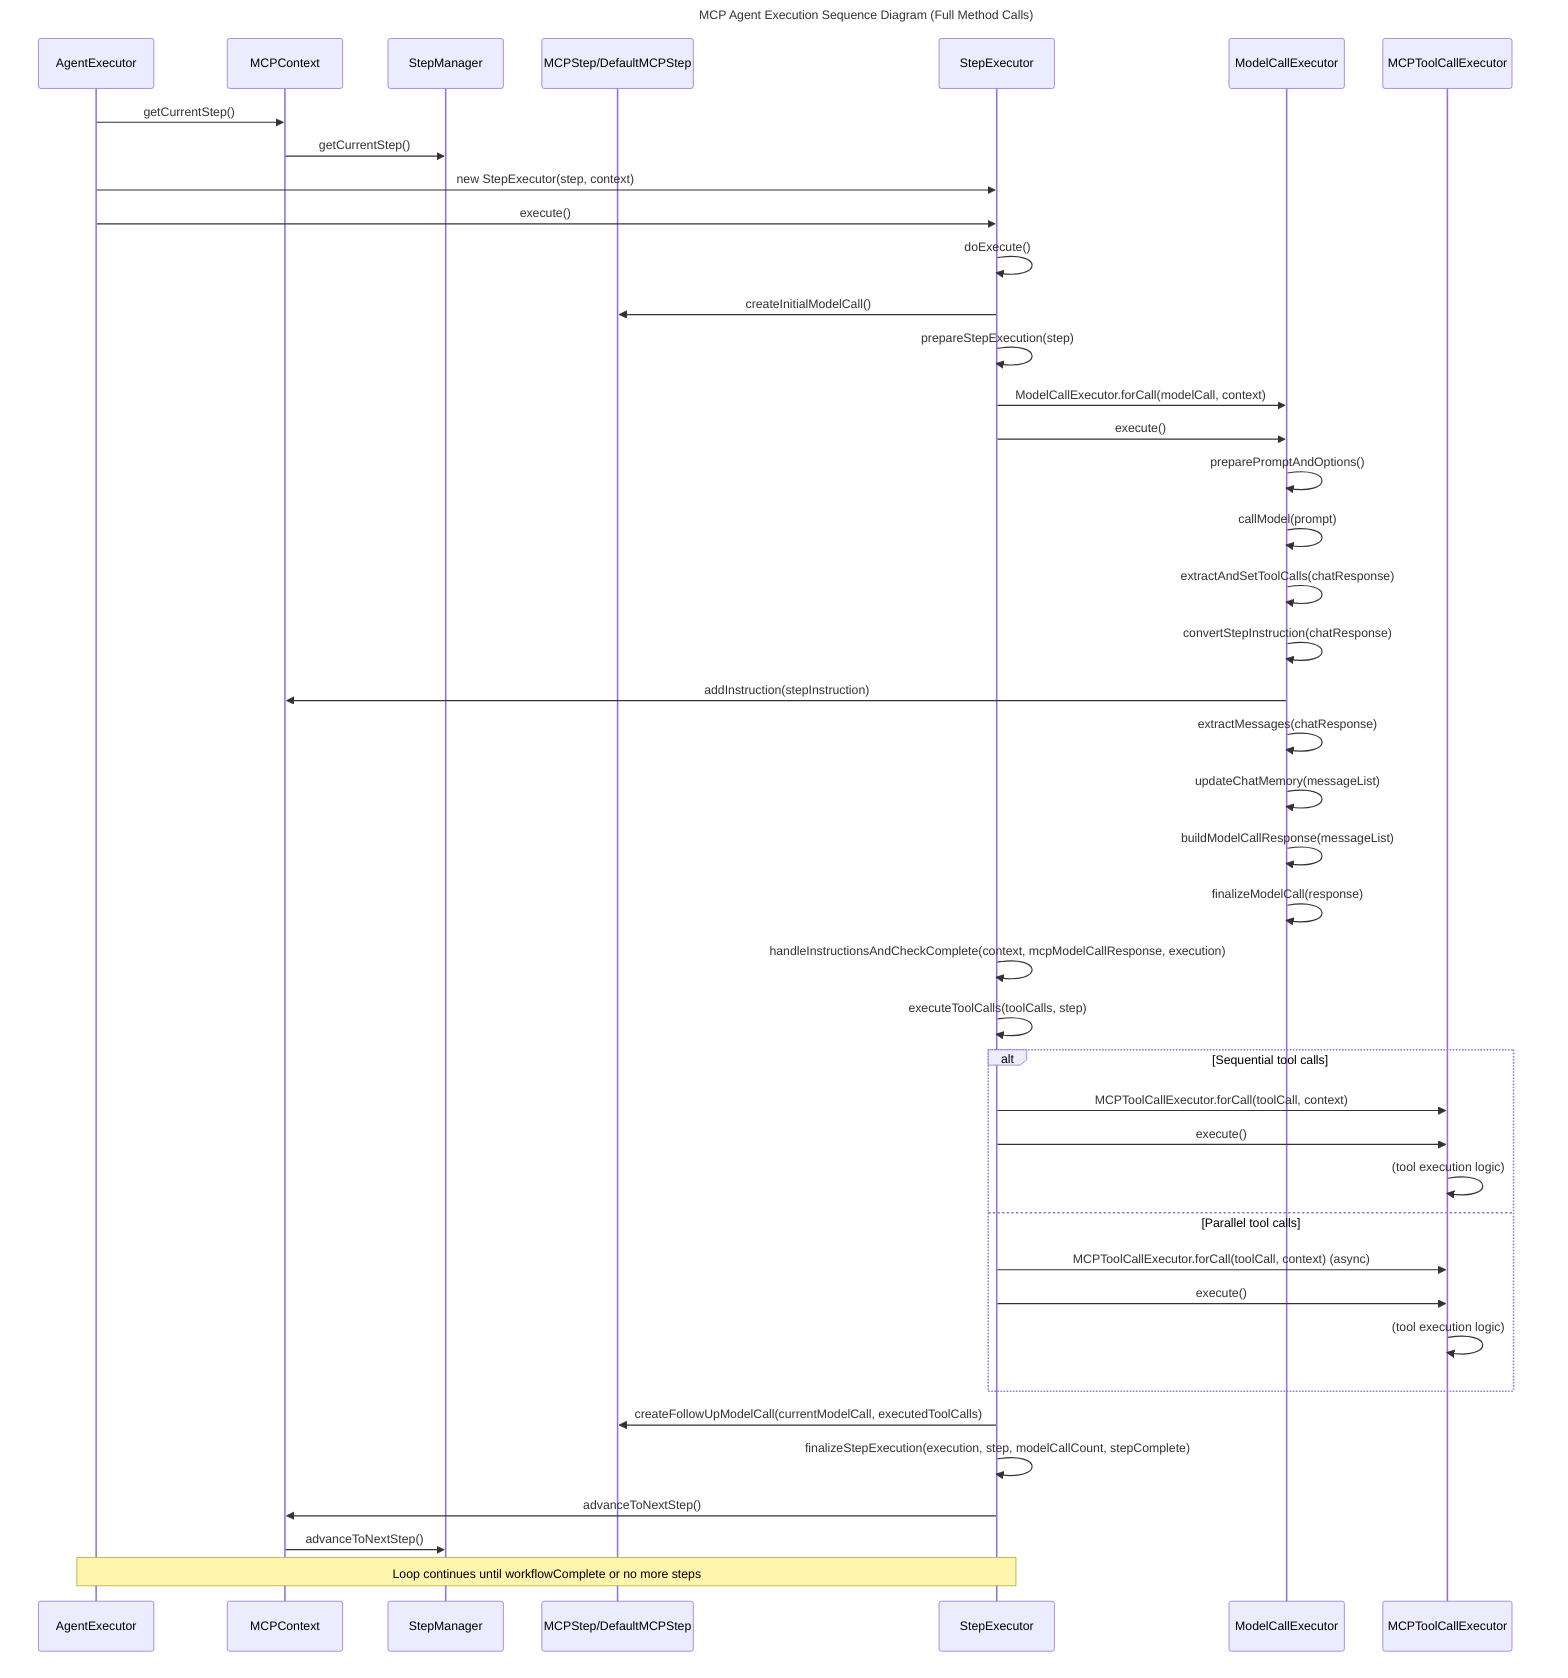 ---
title: MCP Agent Execution Sequence Diagram (Full Method Calls)
---

sequenceDiagram
    participant Agent as AgentExecutor
    participant Context as MCPContext
    participant StepMgr as StepManager
    participant Step as MCPStep/DefaultMCPStep
    participant StepExec as StepExecutor
    participant ModelExec as ModelCallExecutor
    participant ToolExec as MCPToolCallExecutor

    Agent->>Context: getCurrentStep()
    Context->>StepMgr: getCurrentStep()
    Agent->>StepExec: new StepExecutor(step, context)
    Agent->>StepExec: execute()
    StepExec->>StepExec: doExecute()
    StepExec->>Step: createInitialModelCall()
    StepExec->>StepExec: prepareStepExecution(step)
    StepExec->>ModelExec: ModelCallExecutor.forCall(modelCall, context)
    StepExec->>ModelExec: execute()
    ModelExec->>ModelExec: preparePromptAndOptions()
    ModelExec->>ModelExec: callModel(prompt)
    ModelExec->>ModelExec: extractAndSetToolCalls(chatResponse)
    ModelExec->>ModelExec: convertStepInstruction(chatResponse)
    ModelExec->>Context: addInstruction(stepInstruction)
    ModelExec->>ModelExec: extractMessages(chatResponse)
    ModelExec->>ModelExec: updateChatMemory(messageList)
    ModelExec->>ModelExec: buildModelCallResponse(messageList)
    ModelExec->>ModelExec: finalizeModelCall(response)
    StepExec->>StepExec: handleInstructionsAndCheckComplete(context, mcpModelCallResponse, execution)
    StepExec->>StepExec: executeToolCalls(toolCalls, step)
    alt Sequential tool calls
        StepExec->>ToolExec: MCPToolCallExecutor.forCall(toolCall, context)
        StepExec->>ToolExec: execute()
        ToolExec->>ToolExec: (tool execution logic)
    else Parallel tool calls
        StepExec->>ToolExec: MCPToolCallExecutor.forCall(toolCall, context) (async)
        StepExec->>ToolExec: execute()
        ToolExec->>ToolExec: (tool execution logic)
    end
    StepExec->>Step: createFollowUpModelCall(currentModelCall, executedToolCalls)
    StepExec->>StepExec: finalizeStepExecution(execution, step, modelCallCount, stepComplete)
    StepExec->>Context: advanceToNextStep()
    Context->>StepMgr: advanceToNextStep()
    Note over Agent,StepExec: Loop continues until workflowComplete or no more steps